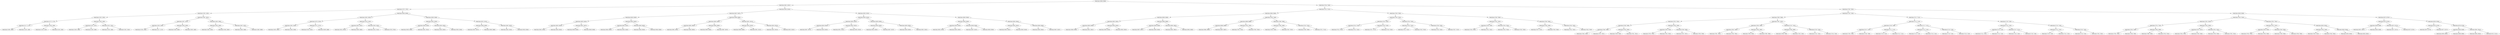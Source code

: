 digraph G{
689328870 [label="Node{data=[6948, 6948]}"]
689328870 -> 421412634
421412634 [label="Node{data=[6631, 6631]}"]
421412634 -> 1407300199
1407300199 [label="Node{data=[1787, 1787]}"]
1407300199 -> 317007263
317007263 [label="Node{data=[1303, 1303]}"]
317007263 -> 167760967
167760967 [label="Node{data=[1295, 1295]}"]
167760967 -> 1643240589
1643240589 [label="Node{data=[1172, 1172]}"]
1643240589 -> 1063073886
1063073886 [label="Node{data=[1117, 1117]}"]
1063073886 -> 70200311
70200311 [label="Node{data=[1080, 1080]}"]
1063073886 -> 1938131673
1938131673 [label="Node{data=[1166, 1166]}"]
1643240589 -> 486483344
486483344 [label="Node{data=[1266, 1266]}"]
486483344 -> 1253470617
1253470617 [label="Node{data=[1229, 1229]}"]
486483344 -> 926649259
926649259 [label="Node{data=[1294, 1294]}"]
167760967 -> 1756830935
1756830935 [label="Node{data=[1299, 1299]}"]
1756830935 -> 226584564
226584564 [label="Node{data=[1297, 1297]}"]
226584564 -> 1958933860
1958933860 [label="Node{data=[1296, 1296]}"]
226584564 -> 525295236
525295236 [label="Node{data=[1298, 1298]}"]
1756830935 -> 1338943518
1338943518 [label="Node{data=[1301, 1301]}"]
1338943518 -> 1240910036
1240910036 [label="Node{data=[1300, 1300]}"]
1338943518 -> 712801627
712801627 [label="Node{data=[1302, 1302]}"]
317007263 -> 1336061422
1336061422 [label="Node{data=[1661, 1661]}"]
1336061422 -> 1972789852
1972789852 [label="Node{data=[1657, 1657]}"]
1972789852 -> 182039634
182039634 [label="Node{data=[1305, 1305]}"]
182039634 -> 1124505335
1124505335 [label="Node{data=[1304, 1304]}"]
182039634 -> 420585124
420585124 [label="Node{data=[1317, 1317]}"]
1972789852 -> 1599314776
1599314776 [label="Node{data=[1659, 1659]}"]
1599314776 -> 409984964
409984964 [label="Node{data=[1658, 1658]}"]
1599314776 -> 1864979216
1864979216 [label="Node{data=[1660, 1660]}"]
1336061422 -> 2052588783
2052588783 [label="Node{data=[1665, 1665]}"]
2052588783 -> 965921191
965921191 [label="Node{data=[1663, 1663]}"]
965921191 -> 1608888494
1608888494 [label="Node{data=[1662, 1662]}"]
965921191 -> 2054281617
2054281617 [label="Node{data=[1664, 1664]}"]
2052588783 -> 1077204300
1077204300 [label="Node{data=[1667, 1667]}"]
1077204300 -> 1875178268
1875178268 [label="Node{data=[1666, 1666]}"]
1077204300 -> 500588170
500588170 [label="Node{data=[1668, 1668]}"]
1407300199 -> 1772073456
1772073456 [label="Node{data=[5828, 5828]}"]
1772073456 -> 266831674
266831674 [label="Node{data=[4303, 4303]}"]
266831674 -> 1207159241
1207159241 [label="Node{data=[3276, 3276]}"]
1207159241 -> 1753148851
1753148851 [label="Node{data=[1902, 1902]}"]
1753148851 -> 2088423805
2088423805 [label="Node{data=[1803, 1803]}"]
1753148851 -> 1335314335
1335314335 [label="Node{data=[1959, 1959]}"]
1207159241 -> 385049125
385049125 [label="Node{data=[3727, 3727]}"]
385049125 -> 167708221
167708221 [label="Node{data=[3342, 3342]}"]
385049125 -> 589614918
589614918 [label="Node{data=[4288, 4288]}"]
266831674 -> 1459281666
1459281666 [label="Node{data=[5145, 5145]}"]
1459281666 -> 1536523698
1536523698 [label="Node{data=[4631, 4631]}"]
1536523698 -> 715802131
715802131 [label="Node{data=[4614, 4614]}"]
1536523698 -> 804381439
804381439 [label="Node{data=[5083, 5083]}"]
1459281666 -> 796076748
796076748 [label="Node{data=[5362, 5362]}"]
796076748 -> 1601940093
1601940093 [label="Node{data=[5341, 5341]}"]
796076748 -> 664401247
664401247 [label="Node{data=[5762, 5762]}"]
1772073456 -> 132062537
132062537 [label="Node{data=[5836, 5836]}"]
132062537 -> 835482164
835482164 [label="Node{data=[5832, 5832]}"]
835482164 -> 870719026
870719026 [label="Node{data=[5830, 5830]}"]
870719026 -> 1539122716
1539122716 [label="Node{data=[5829, 5829]}"]
870719026 -> 611798391
611798391 [label="Node{data=[5831, 5831]}"]
835482164 -> 1987630623
1987630623 [label="Node{data=[5834, 5834]}"]
1987630623 -> 1970033004
1970033004 [label="Node{data=[5833, 5833]}"]
1987630623 -> 1196622875
1196622875 [label="Node{data=[5835, 5835]}"]
132062537 -> 1498539379
1498539379 [label="Node{data=[6241, 6241]}"]
1498539379 -> 1772685416
1772685416 [label="Node{data=[5838, 5838]}"]
1772685416 -> 2128204544
2128204544 [label="Node{data=[5837, 5837]}"]
1772685416 -> 561341212
561341212 [label="Node{data=[5868, 5868]}"]
1498539379 -> 2010734652
2010734652 [label="Node{data=[6487, 6487]}"]
2010734652 -> 1444076775
1444076775 [label="Node{data=[6281, 6281]}"]
2010734652 -> 1717785846
1717785846 [label="Node{data=[6556, 6556]}"]
421412634 -> 1820632741
1820632741 [label="Node{data=[6916, 6916]}"]
1820632741 -> 1348531081
1348531081 [label="Node{data=[6647, 6647]}"]
1348531081 -> 282454150
282454150 [label="Node{data=[6639, 6639]}"]
282454150 -> 1827523214
1827523214 [label="Node{data=[6635, 6635]}"]
1827523214 -> 622192696
622192696 [label="Node{data=[6633, 6633]}"]
622192696 -> 1925102504
1925102504 [label="Node{data=[6632, 6632]}"]
622192696 -> 1301343393
1301343393 [label="Node{data=[6634, 6634]}"]
1827523214 -> 1336665639
1336665639 [label="Node{data=[6637, 6637]}"]
1336665639 -> 1173717954
1173717954 [label="Node{data=[6636, 6636]}"]
1336665639 -> 1116799791
1116799791 [label="Node{data=[6638, 6638]}"]
282454150 -> 145623608
145623608 [label="Node{data=[6643, 6643]}"]
145623608 -> 413421524
413421524 [label="Node{data=[6641, 6641]}"]
413421524 -> 1898325137
1898325137 [label="Node{data=[6640, 6640]}"]
413421524 -> 1004849633
1004849633 [label="Node{data=[6642, 6642]}"]
145623608 -> 1130621807
1130621807 [label="Node{data=[6645, 6645]}"]
1130621807 -> 2030290488
2030290488 [label="Node{data=[6644, 6644]}"]
1130621807 -> 968976165
968976165 [label="Node{data=[6646, 6646]}"]
1348531081 -> 620173885
620173885 [label="Node{data=[6908, 6908]}"]
620173885 -> 2014557535
2014557535 [label="Node{data=[6904, 6904]}"]
2014557535 -> 524721763
524721763 [label="Node{data=[6902, 6902]}"]
524721763 -> 755776225
755776225 [label="Node{data=[6901, 6901]}"]
524721763 -> 834071439
834071439 [label="Node{data=[6903, 6903]}"]
2014557535 -> 1416235435
1416235435 [label="Node{data=[6906, 6906]}"]
1416235435 -> 2138316995
2138316995 [label="Node{data=[6905, 6905]}"]
1416235435 -> 870565630
870565630 [label="Node{data=[6907, 6907]}"]
620173885 -> 890223006
890223006 [label="Node{data=[6912, 6912]}"]
890223006 -> 833407429
833407429 [label="Node{data=[6910, 6910]}"]
833407429 -> 1862309131
1862309131 [label="Node{data=[6909, 6909]}"]
833407429 -> 1123645987
1123645987 [label="Node{data=[6911, 6911]}"]
890223006 -> 175306923
175306923 [label="Node{data=[6914, 6914]}"]
175306923 -> 1564998337
1564998337 [label="Node{data=[6913, 6913]}"]
175306923 -> 914654383
914654383 [label="Node{data=[6915, 6915]}"]
1820632741 -> 1059444798
1059444798 [label="Node{data=[6932, 6932]}"]
1059444798 -> 571459793
571459793 [label="Node{data=[6924, 6924]}"]
571459793 -> 1081917347
1081917347 [label="Node{data=[6920, 6920]}"]
1081917347 -> 1380969215
1380969215 [label="Node{data=[6918, 6918]}"]
1380969215 -> 1136278688
1136278688 [label="Node{data=[6917, 6917]}"]
1380969215 -> 523185478
523185478 [label="Node{data=[6919, 6919]}"]
1081917347 -> 973801639
973801639 [label="Node{data=[6922, 6922]}"]
973801639 -> 398333195
398333195 [label="Node{data=[6921, 6921]}"]
973801639 -> 99841120
99841120 [label="Node{data=[6923, 6923]}"]
571459793 -> 1674587269
1674587269 [label="Node{data=[6928, 6928]}"]
1674587269 -> 24927848
24927848 [label="Node{data=[6926, 6926]}"]
24927848 -> 1720521985
1720521985 [label="Node{data=[6925, 6925]}"]
24927848 -> 2017672644
2017672644 [label="Node{data=[6927, 6927]}"]
1674587269 -> 437621325
437621325 [label="Node{data=[6930, 6930]}"]
437621325 -> 2046361721
2046361721 [label="Node{data=[6929, 6929]}"]
437621325 -> 2010265434
2010265434 [label="Node{data=[6931, 6931]}"]
1059444798 -> 379488633
379488633 [label="Node{data=[6940, 6940]}"]
379488633 -> 548398621
548398621 [label="Node{data=[6936, 6936]}"]
548398621 -> 300208313
300208313 [label="Node{data=[6934, 6934]}"]
300208313 -> 2003455288
2003455288 [label="Node{data=[6933, 6933]}"]
300208313 -> 366860269
366860269 [label="Node{data=[6935, 6935]}"]
548398621 -> 1243432005
1243432005 [label="Node{data=[6938, 6938]}"]
1243432005 -> 2110469287
2110469287 [label="Node{data=[6937, 6937]}"]
1243432005 -> 1491969451
1491969451 [label="Node{data=[6939, 6939]}"]
379488633 -> 594830308
594830308 [label="Node{data=[6944, 6944]}"]
594830308 -> 65746083
65746083 [label="Node{data=[6942, 6942]}"]
65746083 -> 656492149
656492149 [label="Node{data=[6941, 6941]}"]
65746083 -> 307527623
307527623 [label="Node{data=[6943, 6943]}"]
594830308 -> 314524970
314524970 [label="Node{data=[6946, 6946]}"]
314524970 -> 1210787314
1210787314 [label="Node{data=[6945, 6945]}"]
314524970 -> 1695858796
1695858796 [label="Node{data=[6947, 6947]}"]
689328870 -> 1418670414
1418670414 [label="Node{data=[7044, 7044]}"]
1418670414 -> 1022470368
1022470368 [label="Node{data=[7012, 7012]}"]
1022470368 -> 761536057
761536057 [label="Node{data=[6964, 6964]}"]
761536057 -> 1848687705
1848687705 [label="Node{data=[6956, 6956]}"]
1848687705 -> 1134093712
1134093712 [label="Node{data=[6952, 6952]}"]
1134093712 -> 1923085227
1923085227 [label="Node{data=[6950, 6950]}"]
1923085227 -> 2139598359
2139598359 [label="Node{data=[6949, 6949]}"]
1923085227 -> 339609546
339609546 [label="Node{data=[6951, 6951]}"]
1134093712 -> 269407416
269407416 [label="Node{data=[6954, 6954]}"]
269407416 -> 486633401
486633401 [label="Node{data=[6953, 6953]}"]
269407416 -> 1605672216
1605672216 [label="Node{data=[6955, 6955]}"]
1848687705 -> 995152243
995152243 [label="Node{data=[6960, 6960]}"]
995152243 -> 1562208693
1562208693 [label="Node{data=[6958, 6958]}"]
1562208693 -> 1274521864
1274521864 [label="Node{data=[6957, 6957]}"]
1562208693 -> 818979123
818979123 [label="Node{data=[6959, 6959]}"]
995152243 -> 230044947
230044947 [label="Node{data=[6962, 6962]}"]
230044947 -> 1003533777
1003533777 [label="Node{data=[6961, 6961]}"]
230044947 -> 1301935178
1301935178 [label="Node{data=[6963, 6963]}"]
761536057 -> 2029329907
2029329907 [label="Node{data=[7004, 7004]}"]
2029329907 -> 1154986323
1154986323 [label="Node{data=[6968, 6968]}"]
1154986323 -> 2056776229
2056776229 [label="Node{data=[6966, 6966]}"]
2056776229 -> 2016307865
2016307865 [label="Node{data=[6965, 6965]}"]
2056776229 -> 677706474
677706474 [label="Node{data=[6967, 6967]}"]
1154986323 -> 1363184540
1363184540 [label="Node{data=[7002, 7002]}"]
1363184540 -> 348357971
348357971 [label="Node{data=[7001, 7001]}"]
1363184540 -> 531783664
531783664 [label="Node{data=[7003, 7003]}"]
2029329907 -> 269370694
269370694 [label="Node{data=[7008, 7008]}"]
269370694 -> 1162293424
1162293424 [label="Node{data=[7006, 7006]}"]
1162293424 -> 1302776918
1302776918 [label="Node{data=[7005, 7005]}"]
1162293424 -> 1080448973
1080448973 [label="Node{data=[7007, 7007]}"]
269370694 -> 572530418
572530418 [label="Node{data=[7010, 7010]}"]
572530418 -> 1587443894
1587443894 [label="Node{data=[7009, 7009]}"]
572530418 -> 622975823
622975823 [label="Node{data=[7011, 7011]}"]
1022470368 -> 1460348953
1460348953 [label="Node{data=[7028, 7028]}"]
1460348953 -> 1971223428
1971223428 [label="Node{data=[7020, 7020]}"]
1971223428 -> 1476982357
1476982357 [label="Node{data=[7016, 7016]}"]
1476982357 -> 1935193528
1935193528 [label="Node{data=[7014, 7014]}"]
1935193528 -> 2099056682
2099056682 [label="Node{data=[7013, 7013]}"]
1935193528 -> 2075780694
2075780694 [label="Node{data=[7015, 7015]}"]
1476982357 -> 1687948586
1687948586 [label="Node{data=[7018, 7018]}"]
1687948586 -> 1390383476
1390383476 [label="Node{data=[7017, 7017]}"]
1687948586 -> 1205225285
1205225285 [label="Node{data=[7019, 7019]}"]
1971223428 -> 1944683199
1944683199 [label="Node{data=[7024, 7024]}"]
1944683199 -> 1998070965
1998070965 [label="Node{data=[7022, 7022]}"]
1998070965 -> 1508003603
1508003603 [label="Node{data=[7021, 7021]}"]
1998070965 -> 746313477
746313477 [label="Node{data=[7023, 7023]}"]
1944683199 -> 330843215
330843215 [label="Node{data=[7026, 7026]}"]
330843215 -> 624158465
624158465 [label="Node{data=[7025, 7025]}"]
330843215 -> 1851960931
1851960931 [label="Node{data=[7027, 7027]}"]
1460348953 -> 483626837
483626837 [label="Node{data=[7036, 7036]}"]
483626837 -> 1293433532
1293433532 [label="Node{data=[7032, 7032]}"]
1293433532 -> 2007615473
2007615473 [label="Node{data=[7030, 7030]}"]
2007615473 -> 205745873
205745873 [label="Node{data=[7029, 7029]}"]
2007615473 -> 216723755
216723755 [label="Node{data=[7031, 7031]}"]
1293433532 -> 2881488
2881488 [label="Node{data=[7034, 7034]}"]
2881488 -> 964968043
964968043 [label="Node{data=[7033, 7033]}"]
2881488 -> 774306412
774306412 [label="Node{data=[7035, 7035]}"]
483626837 -> 1973302570
1973302570 [label="Node{data=[7040, 7040]}"]
1973302570 -> 718588222
718588222 [label="Node{data=[7038, 7038]}"]
718588222 -> 842784105
842784105 [label="Node{data=[7037, 7037]}"]
718588222 -> 735552728
735552728 [label="Node{data=[7039, 7039]}"]
1973302570 -> 803529709
803529709 [label="Node{data=[7042, 7042]}"]
803529709 -> 603279894
603279894 [label="Node{data=[7041, 7041]}"]
803529709 -> 1330189204
1330189204 [label="Node{data=[7043, 7043]}"]
1418670414 -> 1504612289
1504612289 [label="Node{data=[7303, 7303]}"]
1504612289 -> 1373500562
1373500562 [label="Node{data=[7105, 7105]}"]
1373500562 -> 1479633245
1479633245 [label="Node{data=[7060, 7060]}"]
1479633245 -> 1608713340
1608713340 [label="Node{data=[7052, 7052]}"]
1608713340 -> 1914591430
1914591430 [label="Node{data=[7048, 7048]}"]
1914591430 -> 1280920435
1280920435 [label="Node{data=[7046, 7046]}"]
1280920435 -> 535935012
535935012 [label="Node{data=[7045, 7045]}"]
1280920435 -> 1484164930
1484164930 [label="Node{data=[7047, 7047]}"]
1914591430 -> 1479419106
1479419106 [label="Node{data=[7050, 7050]}"]
1479419106 -> 1588264519
1588264519 [label="Node{data=[7049, 7049]}"]
1479419106 -> 1284001070
1284001070 [label="Node{data=[7051, 7051]}"]
1608713340 -> 552126306
552126306 [label="Node{data=[7056, 7056]}"]
552126306 -> 164163241
164163241 [label="Node{data=[7054, 7054]}"]
164163241 -> 1663249
1663249 [label="Node{data=[7053, 7053]}"]
164163241 -> 242662657
242662657 [label="Node{data=[7055, 7055]}"]
552126306 -> 1749264506
1749264506 [label="Node{data=[7058, 7058]}"]
1749264506 -> 640728701
640728701 [label="Node{data=[7057, 7057]}"]
1749264506 -> 1844073027
1844073027 [label="Node{data=[7059, 7059]}"]
1479633245 -> 1448047690
1448047690 [label="Node{data=[7097, 7097]}"]
1448047690 -> 591005313
591005313 [label="Node{data=[7093, 7093]}"]
591005313 -> 14325709
14325709 [label="Node{data=[7062, 7062]}"]
14325709 -> 1067296223
1067296223 [label="Node{data=[7061, 7061]}"]
14325709 -> 308112194
308112194 [label="Node{data=[7092, 7092]}"]
591005313 -> 1637902726
1637902726 [label="Node{data=[7095, 7095]}"]
1637902726 -> 890302080
890302080 [label="Node{data=[7094, 7094]}"]
1637902726 -> 1735460512
1735460512 [label="Node{data=[7096, 7096]}"]
1448047690 -> 512714359
512714359 [label="Node{data=[7101, 7101]}"]
512714359 -> 2088882297
2088882297 [label="Node{data=[7099, 7099]}"]
2088882297 -> 1314342279
1314342279 [label="Node{data=[7098, 7098]}"]
2088882297 -> 561778411
561778411 [label="Node{data=[7100, 7100]}"]
512714359 -> 1151690861
1151690861 [label="Node{data=[7103, 7103]}"]
1151690861 -> 911571608
911571608 [label="Node{data=[7102, 7102]}"]
1151690861 -> 1121610408
1121610408 [label="Node{data=[7104, 7104]}"]
1373500562 -> 51396430
51396430 [label="Node{data=[7121, 7121]}"]
51396430 -> 1822017857
1822017857 [label="Node{data=[7113, 7113]}"]
1822017857 -> 1896214512
1896214512 [label="Node{data=[7109, 7109]}"]
1896214512 -> 1612403794
1612403794 [label="Node{data=[7107, 7107]}"]
1612403794 -> 1660157264
1660157264 [label="Node{data=[7106, 7106]}"]
1612403794 -> 1073931150
1073931150 [label="Node{data=[7108, 7108]}"]
1896214512 -> 514260497
514260497 [label="Node{data=[7111, 7111]}"]
514260497 -> 614830163
614830163 [label="Node{data=[7110, 7110]}"]
514260497 -> 1497493738
1497493738 [label="Node{data=[7112, 7112]}"]
1822017857 -> 235431647
235431647 [label="Node{data=[7117, 7117]}"]
235431647 -> 670521209
670521209 [label="Node{data=[7115, 7115]}"]
670521209 -> 802716892
802716892 [label="Node{data=[7114, 7114]}"]
670521209 -> 2043158381
2043158381 [label="Node{data=[7116, 7116]}"]
235431647 -> 876322837
876322837 [label="Node{data=[7119, 7119]}"]
876322837 -> 703231348
703231348 [label="Node{data=[7118, 7118]}"]
876322837 -> 1161347593
1161347593 [label="Node{data=[7120, 7120]}"]
51396430 -> 2092076724
2092076724 [label="Node{data=[7129, 7129]}"]
2092076724 -> 358654527
358654527 [label="Node{data=[7125, 7125]}"]
358654527 -> 1876636722
1876636722 [label="Node{data=[7123, 7123]}"]
1876636722 -> 1819315018
1819315018 [label="Node{data=[7122, 7122]}"]
1876636722 -> 81751902
81751902 [label="Node{data=[7124, 7124]}"]
358654527 -> 348013728
348013728 [label="Node{data=[7127, 7127]}"]
348013728 -> 586324129
586324129 [label="Node{data=[7126, 7126]}"]
348013728 -> 1244687726
1244687726 [label="Node{data=[7128, 7128]}"]
2092076724 -> 896159465
896159465 [label="Node{data=[7133, 7133]}"]
896159465 -> 1394055072
1394055072 [label="Node{data=[7131, 7131]}"]
1394055072 -> 1704340211
1704340211 [label="Node{data=[7130, 7130]}"]
1394055072 -> 746872882
746872882 [label="Node{data=[7132, 7132]}"]
896159465 -> 1274969677
1274969677 [label="Node{data=[7162, 7162]}"]
1274969677 -> 607865349
607865349 [label="Node{data=[7134, 7134]}"]
1274969677 -> 1882078659
1882078659 [label="Node{data=[7302, 7302]}"]
1504612289 -> 2141476356
2141476356 [label="Node{data=[8266, 8266]}"]
2141476356 -> 1192252331
1192252331 [label="Node{data=[7933, 7933]}"]
1192252331 -> 965038638
965038638 [label="Node{data=[7925, 7925]}"]
965038638 -> 952410360
952410360 [label="Node{data=[7791, 7791]}"]
952410360 -> 1695401362
1695401362 [label="Node{data=[7305, 7305]}"]
1695401362 -> 541417363
541417363 [label="Node{data=[7304, 7304]}"]
1695401362 -> 868380055
868380055 [label="Node{data=[7306, 7306]}"]
952410360 -> 773642359
773642359 [label="Node{data=[7906, 7906]}"]
773642359 -> 632732019
632732019 [label="Node{data=[7866, 7866]}"]
773642359 -> 788906897
788906897 [label="Node{data=[7924, 7924]}"]
965038638 -> 252427571
252427571 [label="Node{data=[7929, 7929]}"]
252427571 -> 1201411013
1201411013 [label="Node{data=[7927, 7927]}"]
1201411013 -> 1467045732
1467045732 [label="Node{data=[7926, 7926]}"]
1201411013 -> 1449725776
1449725776 [label="Node{data=[7928, 7928]}"]
252427571 -> 72991371
72991371 [label="Node{data=[7931, 7931]}"]
72991371 -> 595389438
595389438 [label="Node{data=[7930, 7930]}"]
72991371 -> 2120958594
2120958594 [label="Node{data=[7932, 7932]}"]
1192252331 -> 1617351056
1617351056 [label="Node{data=[7941, 7941]}"]
1617351056 -> 711002765
711002765 [label="Node{data=[7937, 7937]}"]
711002765 -> 1845901092
1845901092 [label="Node{data=[7935, 7935]}"]
1845901092 -> 1247614772
1247614772 [label="Node{data=[7934, 7934]}"]
1845901092 -> 484550078
484550078 [label="Node{data=[7936, 7936]}"]
711002765 -> 1056371149
1056371149 [label="Node{data=[7939, 7939]}"]
1056371149 -> 1628855840
1628855840 [label="Node{data=[7938, 7938]}"]
1056371149 -> 1129316737
1129316737 [label="Node{data=[7940, 7940]}"]
1617351056 -> 1385005056
1385005056 [label="Node{data=[8262, 8262]}"]
1385005056 -> 1534884613
1534884613 [label="Node{data=[7943, 7943]}"]
1534884613 -> 138987796
138987796 [label="Node{data=[7942, 7942]}"]
1534884613 -> 1264029077
1264029077 [label="Node{data=[7944, 7944]}"]
1385005056 -> 1969527167
1969527167 [label="Node{data=[8264, 8264]}"]
1969527167 -> 1299734661
1299734661 [label="Node{data=[8263, 8263]}"]
1969527167 -> 62263383
62263383 [label="Node{data=[8265, 8265]}"]
2141476356 -> 1962544785
1962544785 [label="Node{data=[8274, 8274]}"]
1962544785 -> 621071888
621071888 [label="Node{data=[8270, 8270]}"]
621071888 -> 729218685
729218685 [label="Node{data=[8268, 8268]}"]
729218685 -> 418473964
418473964 [label="Node{data=[8267, 8267]}"]
729218685 -> 1021017317
1021017317 [label="Node{data=[8269, 8269]}"]
621071888 -> 1068253472
1068253472 [label="Node{data=[8272, 8272]}"]
1068253472 -> 599119294
599119294 [label="Node{data=[8271, 8271]}"]
1068253472 -> 812124195
812124195 [label="Node{data=[8273, 8273]}"]
1962544785 -> 1471379103
1471379103 [label="Node{data=[8326, 8326]}"]
1471379103 -> 172726280
172726280 [label="Node{data=[8276, 8276]}"]
172726280 -> 123643098
123643098 [label="Node{data=[8275, 8275]}"]
172726280 -> 2005376258
2005376258 [label="Node{data=[8277, 8277]}"]
1471379103 -> 994839267
994839267 [label="Node{data=[8729, 8729]}"]
994839267 -> 1838243418
1838243418 [label="Node{data=[8438, 8438]}"]
1838243418 -> 521887558
521887558 [label="Node{data=[8393, 8393]}"]
1838243418 -> 1421848106
1421848106 [label="Node{data=[8496, 8496]}"]
994839267 -> 268414284
268414284 [label="Node{data=[9041, 9041]}"]
268414284 -> 1752908135
1752908135 [label="Node{data=[8954, 8954]}"]
268414284 -> 769643073
769643073 [label="Node{data=[9121, 9121]}"]
}